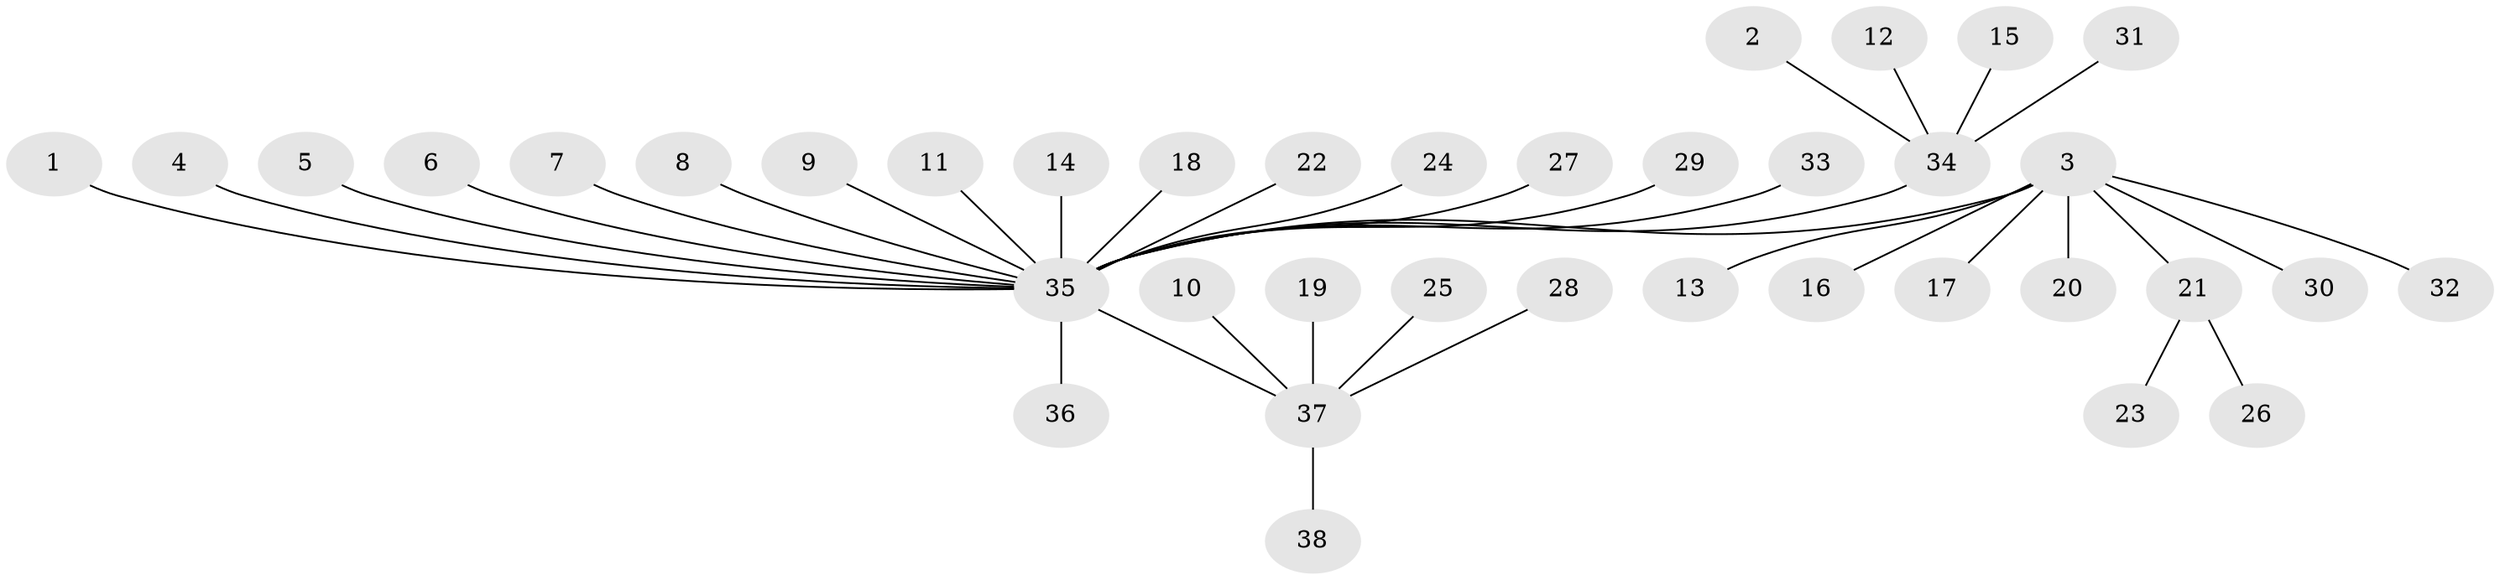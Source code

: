 // original degree distribution, {7: 0.013333333333333334, 21: 0.013333333333333334, 6: 0.02666666666666667, 5: 0.04, 1: 0.68, 2: 0.13333333333333333, 3: 0.05333333333333334, 4: 0.04}
// Generated by graph-tools (version 1.1) at 2025/49/03/09/25 03:49:59]
// undirected, 38 vertices, 37 edges
graph export_dot {
graph [start="1"]
  node [color=gray90,style=filled];
  1;
  2;
  3;
  4;
  5;
  6;
  7;
  8;
  9;
  10;
  11;
  12;
  13;
  14;
  15;
  16;
  17;
  18;
  19;
  20;
  21;
  22;
  23;
  24;
  25;
  26;
  27;
  28;
  29;
  30;
  31;
  32;
  33;
  34;
  35;
  36;
  37;
  38;
  1 -- 35 [weight=1.0];
  2 -- 34 [weight=1.0];
  3 -- 13 [weight=1.0];
  3 -- 16 [weight=1.0];
  3 -- 17 [weight=1.0];
  3 -- 20 [weight=1.0];
  3 -- 21 [weight=1.0];
  3 -- 30 [weight=1.0];
  3 -- 32 [weight=1.0];
  3 -- 35 [weight=1.0];
  4 -- 35 [weight=1.0];
  5 -- 35 [weight=1.0];
  6 -- 35 [weight=1.0];
  7 -- 35 [weight=1.0];
  8 -- 35 [weight=1.0];
  9 -- 35 [weight=1.0];
  10 -- 37 [weight=1.0];
  11 -- 35 [weight=1.0];
  12 -- 34 [weight=1.0];
  14 -- 35 [weight=1.0];
  15 -- 34 [weight=1.0];
  18 -- 35 [weight=1.0];
  19 -- 37 [weight=1.0];
  21 -- 23 [weight=1.0];
  21 -- 26 [weight=1.0];
  22 -- 35 [weight=1.0];
  24 -- 35 [weight=1.0];
  25 -- 37 [weight=1.0];
  27 -- 35 [weight=1.0];
  28 -- 37 [weight=1.0];
  29 -- 35 [weight=1.0];
  31 -- 34 [weight=1.0];
  33 -- 35 [weight=1.0];
  34 -- 35 [weight=1.0];
  35 -- 36 [weight=1.0];
  35 -- 37 [weight=1.0];
  37 -- 38 [weight=1.0];
}
